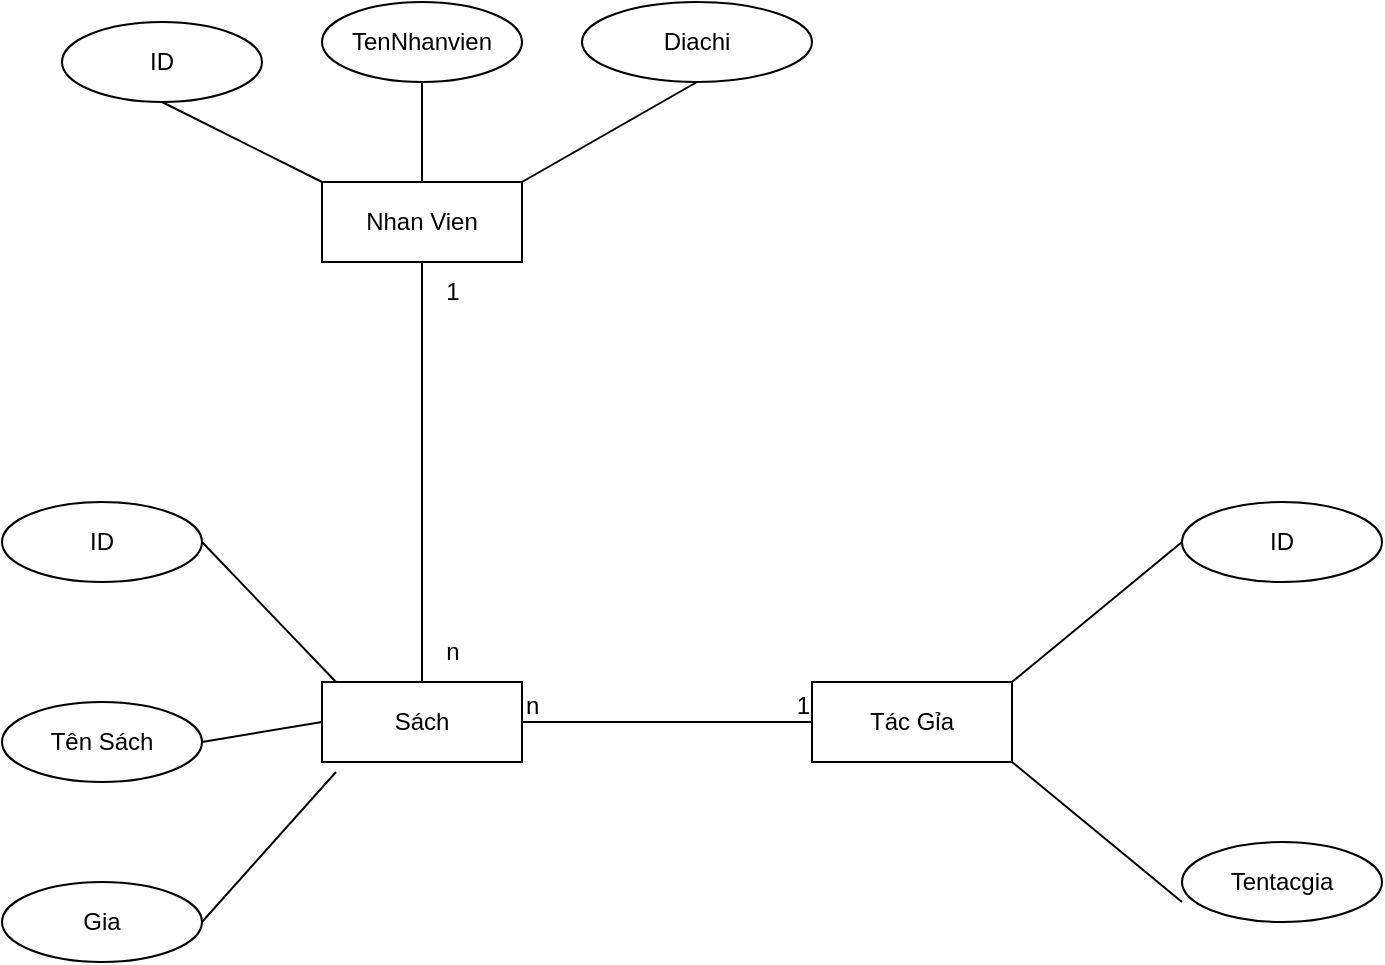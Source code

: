 <mxfile version="26.2.5">
  <diagram name="Trang-1" id="aASZCF7EHBaw_Sp9Z4Dy">
    <mxGraphModel dx="1428" dy="777" grid="1" gridSize="10" guides="1" tooltips="1" connect="1" arrows="1" fold="1" page="1" pageScale="1" pageWidth="827" pageHeight="1169" math="0" shadow="0">
      <root>
        <mxCell id="0" />
        <mxCell id="1" parent="0" />
        <mxCell id="yXTaQRkerRwVlbzqtuJn-1" value="ID" style="ellipse;whiteSpace=wrap;html=1;align=center;" vertex="1" parent="1">
          <mxGeometry x="50" y="540" width="100" height="40" as="geometry" />
        </mxCell>
        <mxCell id="yXTaQRkerRwVlbzqtuJn-2" value="Sách" style="whiteSpace=wrap;html=1;align=center;" vertex="1" parent="1">
          <mxGeometry x="210" y="630" width="100" height="40" as="geometry" />
        </mxCell>
        <mxCell id="yXTaQRkerRwVlbzqtuJn-3" value="Gia" style="ellipse;whiteSpace=wrap;html=1;align=center;" vertex="1" parent="1">
          <mxGeometry x="50" y="730" width="100" height="40" as="geometry" />
        </mxCell>
        <mxCell id="yXTaQRkerRwVlbzqtuJn-4" value="Tên Sách" style="ellipse;whiteSpace=wrap;html=1;align=center;" vertex="1" parent="1">
          <mxGeometry x="50" y="640" width="100" height="40" as="geometry" />
        </mxCell>
        <mxCell id="yXTaQRkerRwVlbzqtuJn-26" value="" style="endArrow=none;html=1;rounded=0;exitX=1;exitY=0.5;exitDx=0;exitDy=0;entryX=0;entryY=0.5;entryDx=0;entryDy=0;" edge="1" parent="1" source="yXTaQRkerRwVlbzqtuJn-4" target="yXTaQRkerRwVlbzqtuJn-2">
          <mxGeometry relative="1" as="geometry">
            <mxPoint x="430" y="540" as="sourcePoint" />
            <mxPoint x="590" y="540" as="targetPoint" />
          </mxGeometry>
        </mxCell>
        <mxCell id="yXTaQRkerRwVlbzqtuJn-27" value="" style="endArrow=none;html=1;rounded=0;exitX=1;exitY=0.5;exitDx=0;exitDy=0;entryX=0.07;entryY=0;entryDx=0;entryDy=0;entryPerimeter=0;" edge="1" parent="1" source="yXTaQRkerRwVlbzqtuJn-1" target="yXTaQRkerRwVlbzqtuJn-2">
          <mxGeometry relative="1" as="geometry">
            <mxPoint x="430" y="540" as="sourcePoint" />
            <mxPoint x="590" y="540" as="targetPoint" />
          </mxGeometry>
        </mxCell>
        <mxCell id="yXTaQRkerRwVlbzqtuJn-28" value="" style="endArrow=none;html=1;rounded=0;exitX=1;exitY=0.5;exitDx=0;exitDy=0;entryX=0.07;entryY=1.125;entryDx=0;entryDy=0;entryPerimeter=0;" edge="1" parent="1" source="yXTaQRkerRwVlbzqtuJn-3" target="yXTaQRkerRwVlbzqtuJn-2">
          <mxGeometry relative="1" as="geometry">
            <mxPoint x="430" y="540" as="sourcePoint" />
            <mxPoint x="590" y="540" as="targetPoint" />
          </mxGeometry>
        </mxCell>
        <mxCell id="yXTaQRkerRwVlbzqtuJn-29" value="Tác Gỉa" style="whiteSpace=wrap;html=1;align=center;" vertex="1" parent="1">
          <mxGeometry x="455" y="630" width="100" height="40" as="geometry" />
        </mxCell>
        <mxCell id="yXTaQRkerRwVlbzqtuJn-30" value="Tentacgia" style="ellipse;whiteSpace=wrap;html=1;align=center;" vertex="1" parent="1">
          <mxGeometry x="640" y="710" width="100" height="40" as="geometry" />
        </mxCell>
        <mxCell id="yXTaQRkerRwVlbzqtuJn-31" value="ID" style="ellipse;whiteSpace=wrap;html=1;align=center;" vertex="1" parent="1">
          <mxGeometry x="640" y="540" width="100" height="40" as="geometry" />
        </mxCell>
        <mxCell id="yXTaQRkerRwVlbzqtuJn-32" value="" style="endArrow=none;html=1;rounded=0;entryX=0;entryY=0.75;entryDx=0;entryDy=0;entryPerimeter=0;exitX=1;exitY=1;exitDx=0;exitDy=0;" edge="1" parent="1" source="yXTaQRkerRwVlbzqtuJn-29" target="yXTaQRkerRwVlbzqtuJn-30">
          <mxGeometry relative="1" as="geometry">
            <mxPoint x="430" y="540" as="sourcePoint" />
            <mxPoint x="590" y="540" as="targetPoint" />
          </mxGeometry>
        </mxCell>
        <mxCell id="yXTaQRkerRwVlbzqtuJn-33" value="" style="endArrow=none;html=1;rounded=0;exitX=1;exitY=0;exitDx=0;exitDy=0;entryX=0;entryY=0.5;entryDx=0;entryDy=0;" edge="1" parent="1" source="yXTaQRkerRwVlbzqtuJn-29" target="yXTaQRkerRwVlbzqtuJn-31">
          <mxGeometry relative="1" as="geometry">
            <mxPoint x="430" y="540" as="sourcePoint" />
            <mxPoint x="590" y="540" as="targetPoint" />
          </mxGeometry>
        </mxCell>
        <mxCell id="yXTaQRkerRwVlbzqtuJn-34" value="ID" style="ellipse;whiteSpace=wrap;html=1;align=center;" vertex="1" parent="1">
          <mxGeometry x="80" y="300" width="100" height="40" as="geometry" />
        </mxCell>
        <mxCell id="yXTaQRkerRwVlbzqtuJn-35" value="TenNhanvien" style="ellipse;whiteSpace=wrap;html=1;align=center;" vertex="1" parent="1">
          <mxGeometry x="210" y="290" width="100" height="40" as="geometry" />
        </mxCell>
        <mxCell id="yXTaQRkerRwVlbzqtuJn-36" value="Nhan Vien" style="whiteSpace=wrap;html=1;align=center;" vertex="1" parent="1">
          <mxGeometry x="210" y="380" width="100" height="40" as="geometry" />
        </mxCell>
        <mxCell id="yXTaQRkerRwVlbzqtuJn-40" value="Diachi" style="ellipse;whiteSpace=wrap;html=1;align=center;" vertex="1" parent="1">
          <mxGeometry x="340" y="290" width="115" height="40" as="geometry" />
        </mxCell>
        <mxCell id="yXTaQRkerRwVlbzqtuJn-41" value="" style="endArrow=none;html=1;rounded=0;exitX=0.5;exitY=0;exitDx=0;exitDy=0;entryX=0.5;entryY=1;entryDx=0;entryDy=0;" edge="1" parent="1" source="yXTaQRkerRwVlbzqtuJn-36" target="yXTaQRkerRwVlbzqtuJn-35">
          <mxGeometry relative="1" as="geometry">
            <mxPoint x="245.36" y="385.86" as="sourcePoint" />
            <mxPoint x="210.005" y="330.002" as="targetPoint" />
          </mxGeometry>
        </mxCell>
        <mxCell id="yXTaQRkerRwVlbzqtuJn-42" value="" style="endArrow=none;html=1;rounded=0;exitX=0;exitY=0;exitDx=0;exitDy=0;entryX=0.5;entryY=1;entryDx=0;entryDy=0;" edge="1" parent="1" source="yXTaQRkerRwVlbzqtuJn-36" target="yXTaQRkerRwVlbzqtuJn-34">
          <mxGeometry relative="1" as="geometry">
            <mxPoint x="430" y="540" as="sourcePoint" />
            <mxPoint x="590" y="540" as="targetPoint" />
          </mxGeometry>
        </mxCell>
        <mxCell id="yXTaQRkerRwVlbzqtuJn-43" value="" style="endArrow=none;html=1;rounded=0;exitX=1;exitY=0;exitDx=0;exitDy=0;entryX=0.5;entryY=1;entryDx=0;entryDy=0;" edge="1" parent="1" source="yXTaQRkerRwVlbzqtuJn-36" target="yXTaQRkerRwVlbzqtuJn-40">
          <mxGeometry relative="1" as="geometry">
            <mxPoint x="320" y="420" as="sourcePoint" />
            <mxPoint x="350" y="330" as="targetPoint" />
          </mxGeometry>
        </mxCell>
        <mxCell id="yXTaQRkerRwVlbzqtuJn-44" value="" style="endArrow=none;html=1;rounded=0;exitX=0.5;exitY=0;exitDx=0;exitDy=0;entryX=0.5;entryY=1;entryDx=0;entryDy=0;" edge="1" parent="1" source="yXTaQRkerRwVlbzqtuJn-2" target="yXTaQRkerRwVlbzqtuJn-36">
          <mxGeometry relative="1" as="geometry">
            <mxPoint x="430" y="540" as="sourcePoint" />
            <mxPoint x="590" y="540" as="targetPoint" />
          </mxGeometry>
        </mxCell>
        <mxCell id="yXTaQRkerRwVlbzqtuJn-47" value="" style="endArrow=none;html=1;rounded=0;exitX=1;exitY=0.5;exitDx=0;exitDy=0;entryX=0;entryY=0.5;entryDx=0;entryDy=0;" edge="1" parent="1" source="yXTaQRkerRwVlbzqtuJn-2" target="yXTaQRkerRwVlbzqtuJn-29">
          <mxGeometry relative="1" as="geometry">
            <mxPoint x="430" y="540" as="sourcePoint" />
            <mxPoint x="590" y="540" as="targetPoint" />
          </mxGeometry>
        </mxCell>
        <mxCell id="yXTaQRkerRwVlbzqtuJn-48" value="n" style="resizable=0;html=1;whiteSpace=wrap;align=left;verticalAlign=bottom;" connectable="0" vertex="1" parent="yXTaQRkerRwVlbzqtuJn-47">
          <mxGeometry x="-1" relative="1" as="geometry" />
        </mxCell>
        <mxCell id="yXTaQRkerRwVlbzqtuJn-49" value="1" style="resizable=0;html=1;whiteSpace=wrap;align=right;verticalAlign=bottom;" connectable="0" vertex="1" parent="yXTaQRkerRwVlbzqtuJn-47">
          <mxGeometry x="1" relative="1" as="geometry" />
        </mxCell>
        <mxCell id="yXTaQRkerRwVlbzqtuJn-50" value="1" style="text;html=1;align=center;verticalAlign=middle;resizable=0;points=[];autosize=1;strokeColor=none;fillColor=none;" vertex="1" parent="1">
          <mxGeometry x="260" y="420" width="30" height="30" as="geometry" />
        </mxCell>
        <mxCell id="yXTaQRkerRwVlbzqtuJn-51" value="n" style="text;html=1;align=center;verticalAlign=middle;resizable=0;points=[];autosize=1;strokeColor=none;fillColor=none;" vertex="1" parent="1">
          <mxGeometry x="260" y="600" width="30" height="30" as="geometry" />
        </mxCell>
      </root>
    </mxGraphModel>
  </diagram>
</mxfile>
